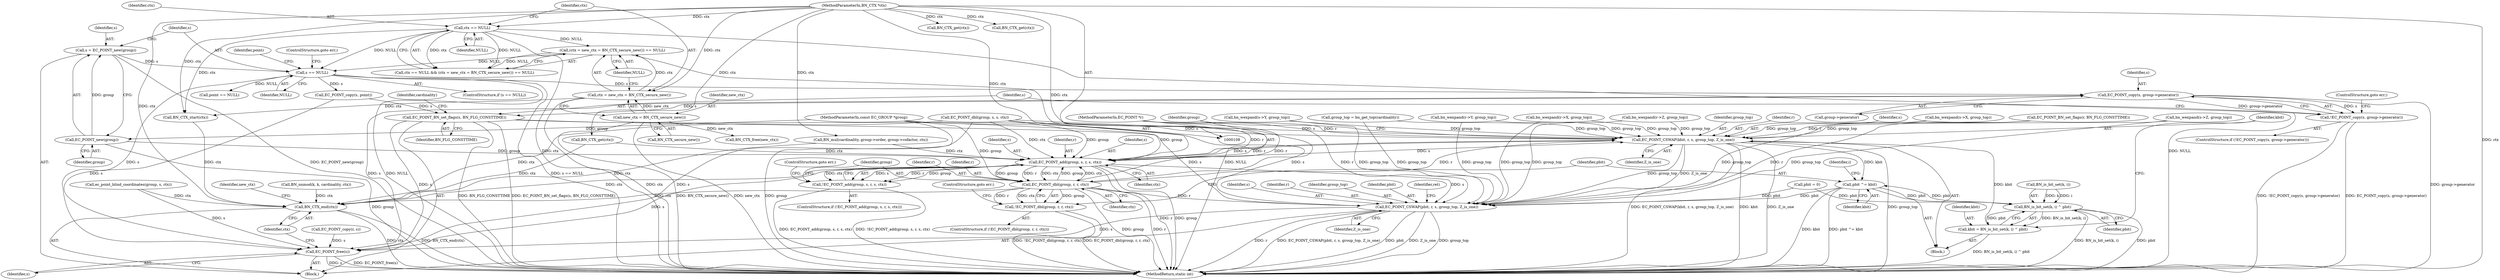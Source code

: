 digraph "0_openssl_56fb454d281a023b3f950d969693553d3f3ceea1@API" {
"1000177" [label="(Call,EC_POINT_copy(s, group->generator))"];
"1000166" [label="(Call,s == NULL)"];
"1000161" [label="(Call,s = EC_POINT_new(group))"];
"1000163" [label="(Call,EC_POINT_new(group))"];
"1000109" [label="(MethodParameterIn,const EC_GROUP *group)"];
"1000147" [label="(Call,ctx == NULL)"];
"1000113" [label="(MethodParameterIn,BN_CTX *ctx)"];
"1000150" [label="(Call,(ctx = new_ctx = BN_CTX_secure_new()) == NULL)"];
"1000151" [label="(Call,ctx = new_ctx = BN_CTX_secure_new())"];
"1000153" [label="(Call,new_ctx = BN_CTX_secure_new())"];
"1000176" [label="(Call,!EC_POINT_copy(s, group->generator))"];
"1000191" [label="(Call,EC_POINT_BN_set_flags(s, BN_FLG_CONSTTIME))"];
"1000454" [label="(Call,EC_POINT_CSWAP(kbit, r, s, group_top, Z_is_one))"];
"1000462" [label="(Call,EC_POINT_add(group, s, r, s, ctx))"];
"1000461" [label="(Call,!EC_POINT_add(group, s, r, s, ctx))"];
"1000471" [label="(Call,EC_POINT_dbl(group, r, r, ctx))"];
"1000470" [label="(Call,!EC_POINT_dbl(group, r, r, ctx))"];
"1000480" [label="(Call,EC_POINT_CSWAP(pbit, r, s, group_top, Z_is_one))"];
"1000491" [label="(Call,EC_POINT_free(s))"];
"1000493" [label="(Call,BN_CTX_end(ctx))"];
"1000477" [label="(Call,pbit ^= kbit)"];
"1000449" [label="(Call,BN_is_bit_set(k, i) ^ pbit)"];
"1000447" [label="(Call,kbit = BN_is_bit_set(k, i) ^ pbit)"];
"1000458" [label="(Identifier,group_top)"];
"1000473" [label="(Identifier,r)"];
"1000312" [label="(Call,bn_wexpand(s->X, group_top))"];
"1000461" [label="(Call,!EC_POINT_add(group, s, r, s, ctx))"];
"1000192" [label="(Identifier,s)"];
"1000483" [label="(Identifier,s)"];
"1000371" [label="(Call,EC_POINT_BN_set_flags(r, BN_FLG_CONSTTIME))"];
"1000454" [label="(Call,EC_POINT_CSWAP(kbit, r, s, group_top, Z_is_one))"];
"1000109" [label="(MethodParameterIn,const EC_GROUP *group)"];
"1000481" [label="(Identifier,pbit)"];
"1000446" [label="(Block,)"];
"1000445" [label="(Identifier,i)"];
"1000110" [label="(MethodParameterIn,EC_POINT *r)"];
"1000166" [label="(Call,s == NULL)"];
"1000328" [label="(Call,bn_wexpand(s->Z, group_top))"];
"1000172" [label="(Identifier,point)"];
"1000471" [label="(Call,EC_POINT_dbl(group, r, r, ctx))"];
"1000488" [label="(Identifier,ret)"];
"1000448" [label="(Identifier,kbit)"];
"1000457" [label="(Identifier,s)"];
"1000151" [label="(Call,ctx = new_ctx = BN_CTX_secure_new())"];
"1000479" [label="(Identifier,kbit)"];
"1000459" [label="(Identifier,Z_is_one)"];
"1000200" [label="(Call,BN_CTX_get(ctx))"];
"1000320" [label="(Call,bn_wexpand(s->Y, group_top))"];
"1000382" [label="(Call,pbit = 0)"];
"1000450" [label="(Call,BN_is_bit_set(k, i))"];
"1000113" [label="(MethodParameterIn,BN_CTX *ctx)"];
"1000493" [label="(Call,BN_CTX_end(ctx))"];
"1000465" [label="(Identifier,r)"];
"1000162" [label="(Identifier,s)"];
"1000204" [label="(Call,BN_CTX_get(ctx))"];
"1000165" [label="(ControlStructure,if (s == NULL))"];
"1000171" [label="(Call,point == NULL)"];
"1000164" [label="(Identifier,group)"];
"1000163" [label="(Call,EC_POINT_new(group))"];
"1000455" [label="(Identifier,kbit)"];
"1000453" [label="(Identifier,pbit)"];
"1000147" [label="(Call,ctx == NULL)"];
"1000177" [label="(Call,EC_POINT_copy(s, group->generator))"];
"1000149" [label="(Identifier,NULL)"];
"1000463" [label="(Identifier,group)"];
"1000168" [label="(Identifier,NULL)"];
"1000472" [label="(Identifier,group)"];
"1000468" [label="(ControlStructure,goto err;)"];
"1000499" [label="(MethodReturn,static int)"];
"1000466" [label="(Identifier,s)"];
"1000495" [label="(Call,BN_CTX_free(new_ctx))"];
"1000482" [label="(Identifier,r)"];
"1000114" [label="(Block,)"];
"1000193" [label="(Identifier,BN_FLG_CONSTTIME)"];
"1000178" [label="(Identifier,s)"];
"1000492" [label="(Identifier,s)"];
"1000449" [label="(Call,BN_is_bit_set(k, i) ^ pbit)"];
"1000169" [label="(ControlStructure,goto err;)"];
"1000478" [label="(Identifier,pbit)"];
"1000226" [label="(Call,group_top = bn_get_top(cardinality))"];
"1000470" [label="(Call,!EC_POINT_dbl(group, r, r, ctx))"];
"1000496" [label="(Identifier,new_ctx)"];
"1000485" [label="(Identifier,Z_is_one)"];
"1000360" [label="(Call,ec_point_blind_coordinates(group, s, ctx))"];
"1000447" [label="(Call,kbit = BN_is_bit_set(k, i) ^ pbit)"];
"1000176" [label="(Call,!EC_POINT_copy(s, group->generator))"];
"1000484" [label="(Identifier,group_top)"];
"1000469" [label="(ControlStructure,if (!EC_POINT_dbl(group, r, r, ctx)))"];
"1000460" [label="(ControlStructure,if (!EC_POINT_add(group, s, r, s, ctx)))"];
"1000161" [label="(Call,s = EC_POINT_new(group))"];
"1000150" [label="(Call,(ctx = new_ctx = BN_CTX_secure_new()) == NULL)"];
"1000167" [label="(Identifier,s)"];
"1000268" [label="(Call,BN_nnmod(k, k, cardinality, ctx))"];
"1000474" [label="(Identifier,r)"];
"1000475" [label="(Identifier,ctx)"];
"1000153" [label="(Call,new_ctx = BN_CTX_secure_new())"];
"1000464" [label="(Identifier,s)"];
"1000491" [label="(Call,EC_POINT_free(s))"];
"1000467" [label="(Identifier,ctx)"];
"1000155" [label="(Call,BN_CTX_secure_new())"];
"1000187" [label="(Call,EC_POINT_copy(s, point))"];
"1000148" [label="(Identifier,ctx)"];
"1000212" [label="(Call,BN_mul(cardinality, group->order, group->cofactor, ctx))"];
"1000159" [label="(Call,BN_CTX_start(ctx))"];
"1000367" [label="(Call,EC_POINT_copy(r, s))"];
"1000344" [label="(Call,bn_wexpand(r->Y, group_top))"];
"1000480" [label="(Call,EC_POINT_CSWAP(pbit, r, s, group_top, Z_is_one))"];
"1000456" [label="(Identifier,r)"];
"1000336" [label="(Call,bn_wexpand(r->X, group_top))"];
"1000152" [label="(Identifier,ctx)"];
"1000196" [label="(Call,BN_CTX_get(ctx))"];
"1000477" [label="(Call,pbit ^= kbit)"];
"1000462" [label="(Call,EC_POINT_add(group, s, r, s, ctx))"];
"1000195" [label="(Identifier,cardinality)"];
"1000182" [label="(ControlStructure,goto err;)"];
"1000476" [label="(ControlStructure,goto err;)"];
"1000156" [label="(Identifier,NULL)"];
"1000191" [label="(Call,EC_POINT_BN_set_flags(s, BN_FLG_CONSTTIME))"];
"1000179" [label="(Call,group->generator)"];
"1000494" [label="(Identifier,ctx)"];
"1000175" [label="(ControlStructure,if (!EC_POINT_copy(s, group->generator)))"];
"1000146" [label="(Call,ctx == NULL && (ctx = new_ctx = BN_CTX_secure_new()) == NULL)"];
"1000154" [label="(Identifier,new_ctx)"];
"1000376" [label="(Call,EC_POINT_dbl(group, s, s, ctx))"];
"1000351" [label="(Call,bn_wexpand(r->Z, group_top))"];
"1000177" -> "1000176"  [label="AST: "];
"1000177" -> "1000179"  [label="CFG: "];
"1000178" -> "1000177"  [label="AST: "];
"1000179" -> "1000177"  [label="AST: "];
"1000176" -> "1000177"  [label="CFG: "];
"1000177" -> "1000499"  [label="DDG: group->generator"];
"1000177" -> "1000176"  [label="DDG: s"];
"1000177" -> "1000176"  [label="DDG: group->generator"];
"1000166" -> "1000177"  [label="DDG: s"];
"1000177" -> "1000191"  [label="DDG: s"];
"1000177" -> "1000491"  [label="DDG: s"];
"1000166" -> "1000165"  [label="AST: "];
"1000166" -> "1000168"  [label="CFG: "];
"1000167" -> "1000166"  [label="AST: "];
"1000168" -> "1000166"  [label="AST: "];
"1000169" -> "1000166"  [label="CFG: "];
"1000172" -> "1000166"  [label="CFG: "];
"1000166" -> "1000499"  [label="DDG: NULL"];
"1000166" -> "1000499"  [label="DDG: s == NULL"];
"1000161" -> "1000166"  [label="DDG: s"];
"1000147" -> "1000166"  [label="DDG: NULL"];
"1000150" -> "1000166"  [label="DDG: NULL"];
"1000166" -> "1000171"  [label="DDG: NULL"];
"1000166" -> "1000187"  [label="DDG: s"];
"1000166" -> "1000491"  [label="DDG: s"];
"1000161" -> "1000114"  [label="AST: "];
"1000161" -> "1000163"  [label="CFG: "];
"1000162" -> "1000161"  [label="AST: "];
"1000163" -> "1000161"  [label="AST: "];
"1000167" -> "1000161"  [label="CFG: "];
"1000161" -> "1000499"  [label="DDG: EC_POINT_new(group)"];
"1000163" -> "1000161"  [label="DDG: group"];
"1000163" -> "1000164"  [label="CFG: "];
"1000164" -> "1000163"  [label="AST: "];
"1000163" -> "1000499"  [label="DDG: group"];
"1000109" -> "1000163"  [label="DDG: group"];
"1000163" -> "1000462"  [label="DDG: group"];
"1000109" -> "1000108"  [label="AST: "];
"1000109" -> "1000499"  [label="DDG: group"];
"1000109" -> "1000462"  [label="DDG: group"];
"1000109" -> "1000471"  [label="DDG: group"];
"1000147" -> "1000146"  [label="AST: "];
"1000147" -> "1000149"  [label="CFG: "];
"1000148" -> "1000147"  [label="AST: "];
"1000149" -> "1000147"  [label="AST: "];
"1000152" -> "1000147"  [label="CFG: "];
"1000146" -> "1000147"  [label="CFG: "];
"1000147" -> "1000499"  [label="DDG: ctx"];
"1000147" -> "1000499"  [label="DDG: NULL"];
"1000147" -> "1000146"  [label="DDG: ctx"];
"1000147" -> "1000146"  [label="DDG: NULL"];
"1000113" -> "1000147"  [label="DDG: ctx"];
"1000147" -> "1000150"  [label="DDG: NULL"];
"1000147" -> "1000159"  [label="DDG: ctx"];
"1000113" -> "1000108"  [label="AST: "];
"1000113" -> "1000499"  [label="DDG: ctx"];
"1000113" -> "1000151"  [label="DDG: ctx"];
"1000113" -> "1000159"  [label="DDG: ctx"];
"1000113" -> "1000196"  [label="DDG: ctx"];
"1000113" -> "1000200"  [label="DDG: ctx"];
"1000113" -> "1000204"  [label="DDG: ctx"];
"1000113" -> "1000212"  [label="DDG: ctx"];
"1000113" -> "1000462"  [label="DDG: ctx"];
"1000113" -> "1000471"  [label="DDG: ctx"];
"1000113" -> "1000493"  [label="DDG: ctx"];
"1000150" -> "1000146"  [label="AST: "];
"1000150" -> "1000156"  [label="CFG: "];
"1000151" -> "1000150"  [label="AST: "];
"1000156" -> "1000150"  [label="AST: "];
"1000146" -> "1000150"  [label="CFG: "];
"1000150" -> "1000499"  [label="DDG: NULL"];
"1000150" -> "1000146"  [label="DDG: NULL"];
"1000151" -> "1000150"  [label="DDG: ctx"];
"1000151" -> "1000153"  [label="CFG: "];
"1000152" -> "1000151"  [label="AST: "];
"1000153" -> "1000151"  [label="AST: "];
"1000156" -> "1000151"  [label="CFG: "];
"1000151" -> "1000499"  [label="DDG: ctx"];
"1000153" -> "1000151"  [label="DDG: new_ctx"];
"1000151" -> "1000159"  [label="DDG: ctx"];
"1000153" -> "1000155"  [label="CFG: "];
"1000154" -> "1000153"  [label="AST: "];
"1000155" -> "1000153"  [label="AST: "];
"1000153" -> "1000499"  [label="DDG: BN_CTX_secure_new()"];
"1000153" -> "1000499"  [label="DDG: new_ctx"];
"1000153" -> "1000495"  [label="DDG: new_ctx"];
"1000176" -> "1000175"  [label="AST: "];
"1000182" -> "1000176"  [label="CFG: "];
"1000192" -> "1000176"  [label="CFG: "];
"1000176" -> "1000499"  [label="DDG: !EC_POINT_copy(s, group->generator)"];
"1000176" -> "1000499"  [label="DDG: EC_POINT_copy(s, group->generator)"];
"1000191" -> "1000114"  [label="AST: "];
"1000191" -> "1000193"  [label="CFG: "];
"1000192" -> "1000191"  [label="AST: "];
"1000193" -> "1000191"  [label="AST: "];
"1000195" -> "1000191"  [label="CFG: "];
"1000191" -> "1000499"  [label="DDG: EC_POINT_BN_set_flags(s, BN_FLG_CONSTTIME)"];
"1000191" -> "1000499"  [label="DDG: BN_FLG_CONSTTIME"];
"1000187" -> "1000191"  [label="DDG: s"];
"1000191" -> "1000454"  [label="DDG: s"];
"1000191" -> "1000480"  [label="DDG: s"];
"1000191" -> "1000491"  [label="DDG: s"];
"1000454" -> "1000446"  [label="AST: "];
"1000454" -> "1000459"  [label="CFG: "];
"1000455" -> "1000454"  [label="AST: "];
"1000456" -> "1000454"  [label="AST: "];
"1000457" -> "1000454"  [label="AST: "];
"1000458" -> "1000454"  [label="AST: "];
"1000459" -> "1000454"  [label="AST: "];
"1000463" -> "1000454"  [label="CFG: "];
"1000454" -> "1000499"  [label="DDG: kbit"];
"1000454" -> "1000499"  [label="DDG: Z_is_one"];
"1000454" -> "1000499"  [label="DDG: group_top"];
"1000454" -> "1000499"  [label="DDG: EC_POINT_CSWAP(kbit, r, s, group_top, Z_is_one)"];
"1000447" -> "1000454"  [label="DDG: kbit"];
"1000471" -> "1000454"  [label="DDG: r"];
"1000371" -> "1000454"  [label="DDG: r"];
"1000110" -> "1000454"  [label="DDG: r"];
"1000376" -> "1000454"  [label="DDG: s"];
"1000462" -> "1000454"  [label="DDG: s"];
"1000312" -> "1000454"  [label="DDG: group_top"];
"1000320" -> "1000454"  [label="DDG: group_top"];
"1000336" -> "1000454"  [label="DDG: group_top"];
"1000351" -> "1000454"  [label="DDG: group_top"];
"1000328" -> "1000454"  [label="DDG: group_top"];
"1000344" -> "1000454"  [label="DDG: group_top"];
"1000226" -> "1000454"  [label="DDG: group_top"];
"1000454" -> "1000462"  [label="DDG: s"];
"1000454" -> "1000462"  [label="DDG: r"];
"1000454" -> "1000477"  [label="DDG: kbit"];
"1000454" -> "1000480"  [label="DDG: group_top"];
"1000454" -> "1000480"  [label="DDG: Z_is_one"];
"1000462" -> "1000461"  [label="AST: "];
"1000462" -> "1000467"  [label="CFG: "];
"1000463" -> "1000462"  [label="AST: "];
"1000464" -> "1000462"  [label="AST: "];
"1000465" -> "1000462"  [label="AST: "];
"1000466" -> "1000462"  [label="AST: "];
"1000467" -> "1000462"  [label="AST: "];
"1000461" -> "1000462"  [label="CFG: "];
"1000462" -> "1000499"  [label="DDG: r"];
"1000462" -> "1000499"  [label="DDG: group"];
"1000462" -> "1000461"  [label="DDG: s"];
"1000462" -> "1000461"  [label="DDG: r"];
"1000462" -> "1000461"  [label="DDG: group"];
"1000462" -> "1000461"  [label="DDG: ctx"];
"1000376" -> "1000462"  [label="DDG: group"];
"1000376" -> "1000462"  [label="DDG: ctx"];
"1000471" -> "1000462"  [label="DDG: group"];
"1000471" -> "1000462"  [label="DDG: ctx"];
"1000110" -> "1000462"  [label="DDG: r"];
"1000212" -> "1000462"  [label="DDG: ctx"];
"1000204" -> "1000462"  [label="DDG: ctx"];
"1000462" -> "1000471"  [label="DDG: group"];
"1000462" -> "1000471"  [label="DDG: r"];
"1000462" -> "1000471"  [label="DDG: ctx"];
"1000462" -> "1000480"  [label="DDG: s"];
"1000462" -> "1000491"  [label="DDG: s"];
"1000462" -> "1000493"  [label="DDG: ctx"];
"1000461" -> "1000460"  [label="AST: "];
"1000468" -> "1000461"  [label="CFG: "];
"1000472" -> "1000461"  [label="CFG: "];
"1000461" -> "1000499"  [label="DDG: !EC_POINT_add(group, s, r, s, ctx)"];
"1000461" -> "1000499"  [label="DDG: EC_POINT_add(group, s, r, s, ctx)"];
"1000471" -> "1000470"  [label="AST: "];
"1000471" -> "1000475"  [label="CFG: "];
"1000472" -> "1000471"  [label="AST: "];
"1000473" -> "1000471"  [label="AST: "];
"1000474" -> "1000471"  [label="AST: "];
"1000475" -> "1000471"  [label="AST: "];
"1000470" -> "1000471"  [label="CFG: "];
"1000471" -> "1000499"  [label="DDG: group"];
"1000471" -> "1000499"  [label="DDG: r"];
"1000471" -> "1000470"  [label="DDG: group"];
"1000471" -> "1000470"  [label="DDG: r"];
"1000471" -> "1000470"  [label="DDG: ctx"];
"1000110" -> "1000471"  [label="DDG: r"];
"1000471" -> "1000480"  [label="DDG: r"];
"1000471" -> "1000493"  [label="DDG: ctx"];
"1000470" -> "1000469"  [label="AST: "];
"1000476" -> "1000470"  [label="CFG: "];
"1000478" -> "1000470"  [label="CFG: "];
"1000470" -> "1000499"  [label="DDG: EC_POINT_dbl(group, r, r, ctx)"];
"1000470" -> "1000499"  [label="DDG: !EC_POINT_dbl(group, r, r, ctx)"];
"1000480" -> "1000114"  [label="AST: "];
"1000480" -> "1000485"  [label="CFG: "];
"1000481" -> "1000480"  [label="AST: "];
"1000482" -> "1000480"  [label="AST: "];
"1000483" -> "1000480"  [label="AST: "];
"1000484" -> "1000480"  [label="AST: "];
"1000485" -> "1000480"  [label="AST: "];
"1000488" -> "1000480"  [label="CFG: "];
"1000480" -> "1000499"  [label="DDG: EC_POINT_CSWAP(pbit, r, s, group_top, Z_is_one)"];
"1000480" -> "1000499"  [label="DDG: pbit"];
"1000480" -> "1000499"  [label="DDG: Z_is_one"];
"1000480" -> "1000499"  [label="DDG: group_top"];
"1000480" -> "1000499"  [label="DDG: r"];
"1000382" -> "1000480"  [label="DDG: pbit"];
"1000477" -> "1000480"  [label="DDG: pbit"];
"1000371" -> "1000480"  [label="DDG: r"];
"1000110" -> "1000480"  [label="DDG: r"];
"1000376" -> "1000480"  [label="DDG: s"];
"1000312" -> "1000480"  [label="DDG: group_top"];
"1000320" -> "1000480"  [label="DDG: group_top"];
"1000336" -> "1000480"  [label="DDG: group_top"];
"1000351" -> "1000480"  [label="DDG: group_top"];
"1000328" -> "1000480"  [label="DDG: group_top"];
"1000344" -> "1000480"  [label="DDG: group_top"];
"1000226" -> "1000480"  [label="DDG: group_top"];
"1000480" -> "1000491"  [label="DDG: s"];
"1000491" -> "1000114"  [label="AST: "];
"1000491" -> "1000492"  [label="CFG: "];
"1000492" -> "1000491"  [label="AST: "];
"1000494" -> "1000491"  [label="CFG: "];
"1000491" -> "1000499"  [label="DDG: EC_POINT_free(s)"];
"1000491" -> "1000499"  [label="DDG: s"];
"1000376" -> "1000491"  [label="DDG: s"];
"1000360" -> "1000491"  [label="DDG: s"];
"1000367" -> "1000491"  [label="DDG: s"];
"1000187" -> "1000491"  [label="DDG: s"];
"1000493" -> "1000114"  [label="AST: "];
"1000493" -> "1000494"  [label="CFG: "];
"1000494" -> "1000493"  [label="AST: "];
"1000496" -> "1000493"  [label="CFG: "];
"1000493" -> "1000499"  [label="DDG: ctx"];
"1000493" -> "1000499"  [label="DDG: BN_CTX_end(ctx)"];
"1000159" -> "1000493"  [label="DDG: ctx"];
"1000376" -> "1000493"  [label="DDG: ctx"];
"1000212" -> "1000493"  [label="DDG: ctx"];
"1000268" -> "1000493"  [label="DDG: ctx"];
"1000204" -> "1000493"  [label="DDG: ctx"];
"1000360" -> "1000493"  [label="DDG: ctx"];
"1000477" -> "1000446"  [label="AST: "];
"1000477" -> "1000479"  [label="CFG: "];
"1000478" -> "1000477"  [label="AST: "];
"1000479" -> "1000477"  [label="AST: "];
"1000445" -> "1000477"  [label="CFG: "];
"1000477" -> "1000499"  [label="DDG: kbit"];
"1000477" -> "1000499"  [label="DDG: pbit ^= kbit"];
"1000477" -> "1000449"  [label="DDG: pbit"];
"1000449" -> "1000477"  [label="DDG: pbit"];
"1000449" -> "1000447"  [label="AST: "];
"1000449" -> "1000453"  [label="CFG: "];
"1000450" -> "1000449"  [label="AST: "];
"1000453" -> "1000449"  [label="AST: "];
"1000447" -> "1000449"  [label="CFG: "];
"1000449" -> "1000499"  [label="DDG: BN_is_bit_set(k, i)"];
"1000449" -> "1000499"  [label="DDG: pbit"];
"1000449" -> "1000447"  [label="DDG: BN_is_bit_set(k, i)"];
"1000449" -> "1000447"  [label="DDG: pbit"];
"1000450" -> "1000449"  [label="DDG: k"];
"1000450" -> "1000449"  [label="DDG: i"];
"1000382" -> "1000449"  [label="DDG: pbit"];
"1000447" -> "1000446"  [label="AST: "];
"1000448" -> "1000447"  [label="AST: "];
"1000455" -> "1000447"  [label="CFG: "];
"1000447" -> "1000499"  [label="DDG: BN_is_bit_set(k, i) ^ pbit"];
}
